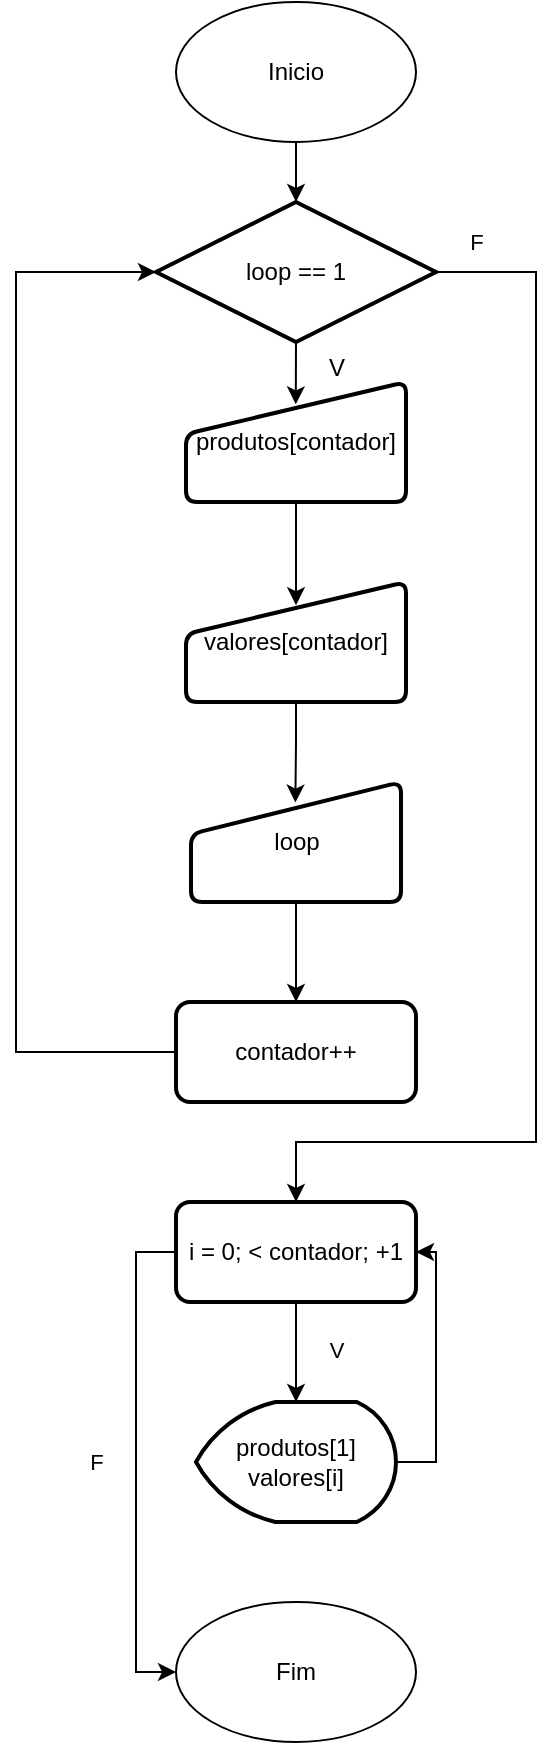 <mxfile version="26.0.5">
  <diagram name="Página-1" id="EQY7rx08GIGifhaFdDs0">
    <mxGraphModel dx="710" dy="1524" grid="1" gridSize="10" guides="1" tooltips="1" connect="1" arrows="1" fold="1" page="1" pageScale="1" pageWidth="827" pageHeight="1169" math="0" shadow="0">
      <root>
        <mxCell id="0" />
        <mxCell id="1" parent="0" />
        <mxCell id="6GOztxUwA011YL0eF0oX-1" value="Inicio" style="ellipse;whiteSpace=wrap;html=1;" parent="1" vertex="1">
          <mxGeometry x="210" y="-20" width="120" height="70" as="geometry" />
        </mxCell>
        <mxCell id="6GOztxUwA011YL0eF0oX-2" value="Fim" style="ellipse;whiteSpace=wrap;html=1;" parent="1" vertex="1">
          <mxGeometry x="210" y="780" width="120" height="70" as="geometry" />
        </mxCell>
        <mxCell id="6GOztxUwA011YL0eF0oX-29" style="edgeStyle=orthogonalEdgeStyle;rounded=0;orthogonalLoop=1;jettySize=auto;html=1;exitX=0.5;exitY=1;exitDx=0;exitDy=0;entryX=0.497;entryY=0.171;entryDx=0;entryDy=0;entryPerimeter=0;" parent="1" source="Gq1QSbnqvieFOZb4mLW5-3" target="Gq1QSbnqvieFOZb4mLW5-4" edge="1">
          <mxGeometry relative="1" as="geometry">
            <mxPoint x="270" y="330" as="sourcePoint" />
            <mxPoint x="270" y="380" as="targetPoint" />
          </mxGeometry>
        </mxCell>
        <mxCell id="6GOztxUwA011YL0eF0oX-37" style="edgeStyle=orthogonalEdgeStyle;rounded=0;orthogonalLoop=1;jettySize=auto;html=1;exitX=0.5;exitY=1;exitDx=0;exitDy=0;entryX=0.5;entryY=0;entryDx=0;entryDy=0;exitPerimeter=0;" parent="1" source="Gq1QSbnqvieFOZb4mLW5-4" target="6GOztxUwA011YL0eF0oX-36" edge="1">
          <mxGeometry relative="1" as="geometry">
            <mxPoint x="270" y="430" as="sourcePoint" />
          </mxGeometry>
        </mxCell>
        <mxCell id="3EEL4oarkJwv0TzrjT8s-3" style="edgeStyle=orthogonalEdgeStyle;rounded=0;orthogonalLoop=1;jettySize=auto;html=1;exitX=1;exitY=0.5;exitDx=0;exitDy=0;exitPerimeter=0;entryX=0.5;entryY=0;entryDx=0;entryDy=0;" parent="1" source="6GOztxUwA011YL0eF0oX-32" target="6GOztxUwA011YL0eF0oX-39" edge="1">
          <mxGeometry relative="1" as="geometry">
            <Array as="points">
              <mxPoint x="390" y="115" />
              <mxPoint x="390" y="550" />
              <mxPoint x="270" y="550" />
            </Array>
          </mxGeometry>
        </mxCell>
        <mxCell id="3EEL4oarkJwv0TzrjT8s-8" value="F" style="edgeLabel;html=1;align=center;verticalAlign=middle;resizable=0;points=[];" parent="3EEL4oarkJwv0TzrjT8s-3" vertex="1" connectable="0">
          <mxGeometry x="-0.899" y="2" relative="1" as="geometry">
            <mxPoint x="-12" y="-13" as="offset" />
          </mxGeometry>
        </mxCell>
        <mxCell id="3EEL4oarkJwv0TzrjT8s-4" style="edgeStyle=orthogonalEdgeStyle;rounded=0;orthogonalLoop=1;jettySize=auto;html=1;exitX=0.5;exitY=1;exitDx=0;exitDy=0;exitPerimeter=0;entryX=0.499;entryY=0.186;entryDx=0;entryDy=0;entryPerimeter=0;" parent="1" source="6GOztxUwA011YL0eF0oX-32" target="Gq1QSbnqvieFOZb4mLW5-1" edge="1">
          <mxGeometry relative="1" as="geometry">
            <mxPoint x="270" y="180" as="targetPoint" />
          </mxGeometry>
        </mxCell>
        <mxCell id="6GOztxUwA011YL0eF0oX-32" value="loop == 1" style="strokeWidth=2;html=1;shape=mxgraph.flowchart.decision;whiteSpace=wrap;" parent="1" vertex="1">
          <mxGeometry x="200" y="80" width="140" height="70" as="geometry" />
        </mxCell>
        <mxCell id="6GOztxUwA011YL0eF0oX-36" value="contador++" style="rounded=1;whiteSpace=wrap;html=1;absoluteArcSize=1;arcSize=14;strokeWidth=2;" parent="1" vertex="1">
          <mxGeometry x="210" y="480" width="120" height="50" as="geometry" />
        </mxCell>
        <mxCell id="6GOztxUwA011YL0eF0oX-46" style="edgeStyle=orthogonalEdgeStyle;rounded=0;orthogonalLoop=1;jettySize=auto;html=1;exitX=0;exitY=0.5;exitDx=0;exitDy=0;entryX=0;entryY=0.5;entryDx=0;entryDy=0;" parent="1" source="6GOztxUwA011YL0eF0oX-39" target="6GOztxUwA011YL0eF0oX-2" edge="1">
          <mxGeometry relative="1" as="geometry" />
        </mxCell>
        <mxCell id="6GOztxUwA011YL0eF0oX-47" value="F" style="edgeLabel;html=1;align=center;verticalAlign=middle;resizable=0;points=[];" parent="6GOztxUwA011YL0eF0oX-46" vertex="1" connectable="0">
          <mxGeometry x="-0.096" y="3" relative="1" as="geometry">
            <mxPoint x="-23" y="12" as="offset" />
          </mxGeometry>
        </mxCell>
        <mxCell id="6GOztxUwA011YL0eF0oX-39" value="i = 0; &amp;lt; contador; +1" style="rounded=1;whiteSpace=wrap;html=1;absoluteArcSize=1;arcSize=14;strokeWidth=2;" parent="1" vertex="1">
          <mxGeometry x="210" y="580" width="120" height="50" as="geometry" />
        </mxCell>
        <mxCell id="6GOztxUwA011YL0eF0oX-43" style="edgeStyle=orthogonalEdgeStyle;rounded=0;orthogonalLoop=1;jettySize=auto;html=1;exitX=1;exitY=0.5;exitDx=0;exitDy=0;exitPerimeter=0;entryX=1;entryY=0.5;entryDx=0;entryDy=0;" parent="1" source="6GOztxUwA011YL0eF0oX-41" target="6GOztxUwA011YL0eF0oX-39" edge="1">
          <mxGeometry relative="1" as="geometry" />
        </mxCell>
        <mxCell id="6GOztxUwA011YL0eF0oX-41" value="produtos[1]&lt;div&gt;valores[i]&lt;/div&gt;" style="strokeWidth=2;html=1;shape=mxgraph.flowchart.display;whiteSpace=wrap;" parent="1" vertex="1">
          <mxGeometry x="220" y="680" width="100" height="60" as="geometry" />
        </mxCell>
        <mxCell id="6GOztxUwA011YL0eF0oX-42" style="edgeStyle=orthogonalEdgeStyle;rounded=0;orthogonalLoop=1;jettySize=auto;html=1;exitX=0.5;exitY=1;exitDx=0;exitDy=0;entryX=0.5;entryY=0;entryDx=0;entryDy=0;entryPerimeter=0;" parent="1" source="6GOztxUwA011YL0eF0oX-39" target="6GOztxUwA011YL0eF0oX-41" edge="1">
          <mxGeometry relative="1" as="geometry" />
        </mxCell>
        <mxCell id="6GOztxUwA011YL0eF0oX-44" value="&lt;span style=&quot;color: rgba(0, 0, 0, 0); font-family: monospace; font-size: 0px; text-align: start; background-color: rgb(251, 251, 251);&quot;&gt;%3CmxGraphModel%3E%3Croot%3E%3CmxCell%20id%3D%220%22%2F%3E%3CmxCell%20id%3D%221%22%20parent%3D%220%22%2F%3E%3CmxCell%20id%3D%222%22%20value%3D%22contador%2B%2B%22%20style%3D%22rounded%3D1%3BwhiteSpace%3Dwrap%3Bhtml%3D1%3BabsoluteArcSize%3D1%3BarcSize%3D14%3BstrokeWidth%3D2%3B%22%20vertex%3D%221%22%20parent%3D%221%22%3E%3CmxGeometry%20x%3D%22210%22%20y%3D%22380%22%20width%3D%22120%22%20height%3D%2250%22%20as%3D%22geometry%22%2F%3E%3C%2FmxCell%3E%3C%2Froot%3E%3C%2FmxGraphModel%3E&lt;/span&gt;&lt;span style=&quot;color: rgba(0, 0, 0, 0); font-family: monospace; font-size: 0px; text-align: start; background-color: rgb(251, 251, 251);&quot;&gt;%3CmxGraphModel%3E%3Croot%3E%3CmxCell%20id%3D%220%22%2F%3E%3CmxCell%20id%3D%221%22%20parent%3D%220%22%2F%3E%3CmxCell%20id%3D%222%22%20value%3D%22contador%2B%2B%22%20style%3D%22rounded%3D1%3BwhiteSpace%3Dwrap%3Bhtml%3D1%3BabsoluteArcSize%3D1%3BarcSize%3D14%3BstrokeWidth%3D2%3B%22%20vertex%3D%221%22%20parent%3D%221%22%3E%3CmxGeometry%20x%3D%22210%22%20y%3D%22380%22%20width%3D%22120%22%20height%3D%2250%22%20as%3D%22geometry%22%2F%3E%3C%2FmxCell%3E%3C%2Froot%3E%3C%2FmxGraphModel%3E&lt;/span&gt;" style="edgeLabel;html=1;align=center;verticalAlign=middle;resizable=0;points=[];" parent="6GOztxUwA011YL0eF0oX-42" vertex="1" connectable="0">
          <mxGeometry x="-0.04" y="4" relative="1" as="geometry">
            <mxPoint as="offset" />
          </mxGeometry>
        </mxCell>
        <mxCell id="6GOztxUwA011YL0eF0oX-45" value="V" style="edgeLabel;html=1;align=center;verticalAlign=middle;resizable=0;points=[];" parent="6GOztxUwA011YL0eF0oX-42" vertex="1" connectable="0">
          <mxGeometry x="-0.04" y="5" relative="1" as="geometry">
            <mxPoint x="15" as="offset" />
          </mxGeometry>
        </mxCell>
        <mxCell id="3EEL4oarkJwv0TzrjT8s-1" style="edgeStyle=orthogonalEdgeStyle;rounded=0;orthogonalLoop=1;jettySize=auto;html=1;exitX=0.5;exitY=1;exitDx=0;exitDy=0;entryX=0.5;entryY=0;entryDx=0;entryDy=0;entryPerimeter=0;" parent="1" source="6GOztxUwA011YL0eF0oX-1" target="6GOztxUwA011YL0eF0oX-32" edge="1">
          <mxGeometry relative="1" as="geometry" />
        </mxCell>
        <mxCell id="3EEL4oarkJwv0TzrjT8s-2" style="edgeStyle=orthogonalEdgeStyle;rounded=0;orthogonalLoop=1;jettySize=auto;html=1;exitX=0;exitY=0.5;exitDx=0;exitDy=0;entryX=0;entryY=0.5;entryDx=0;entryDy=0;entryPerimeter=0;" parent="1" source="6GOztxUwA011YL0eF0oX-36" target="6GOztxUwA011YL0eF0oX-32" edge="1">
          <mxGeometry relative="1" as="geometry">
            <Array as="points">
              <mxPoint x="130" y="505" />
              <mxPoint x="130" y="115" />
            </Array>
          </mxGeometry>
        </mxCell>
        <mxCell id="3EEL4oarkJwv0TzrjT8s-7" value="V" style="text;html=1;align=center;verticalAlign=middle;resizable=0;points=[];autosize=1;strokeColor=none;fillColor=none;" parent="1" vertex="1">
          <mxGeometry x="275" y="148" width="30" height="30" as="geometry" />
        </mxCell>
        <mxCell id="Gq1QSbnqvieFOZb4mLW5-2" value="" style="edgeStyle=orthogonalEdgeStyle;rounded=0;orthogonalLoop=1;jettySize=auto;html=1;exitX=0.5;exitY=1;exitDx=0;exitDy=0;entryX=0.506;entryY=0.194;entryDx=0;entryDy=0;entryPerimeter=0;" edge="1" parent="1" source="Gq1QSbnqvieFOZb4mLW5-1" target="Gq1QSbnqvieFOZb4mLW5-3">
          <mxGeometry relative="1" as="geometry">
            <mxPoint x="270" y="280" as="targetPoint" />
            <Array as="points">
              <mxPoint x="270" y="282" />
            </Array>
          </mxGeometry>
        </mxCell>
        <mxCell id="Gq1QSbnqvieFOZb4mLW5-1" value="produtos[contador]" style="html=1;strokeWidth=2;shape=manualInput;whiteSpace=wrap;rounded=1;size=26;arcSize=11;" vertex="1" parent="1">
          <mxGeometry x="215" y="170" width="110" height="60" as="geometry" />
        </mxCell>
        <mxCell id="Gq1QSbnqvieFOZb4mLW5-3" value="valores[contador]" style="html=1;strokeWidth=2;shape=manualInput;whiteSpace=wrap;rounded=1;size=26;arcSize=11;" vertex="1" parent="1">
          <mxGeometry x="215" y="270" width="110" height="60" as="geometry" />
        </mxCell>
        <mxCell id="Gq1QSbnqvieFOZb4mLW5-4" value="loop" style="html=1;strokeWidth=2;shape=manualInput;whiteSpace=wrap;rounded=1;size=26;arcSize=11;" vertex="1" parent="1">
          <mxGeometry x="217.5" y="370" width="105" height="60" as="geometry" />
        </mxCell>
      </root>
    </mxGraphModel>
  </diagram>
</mxfile>
